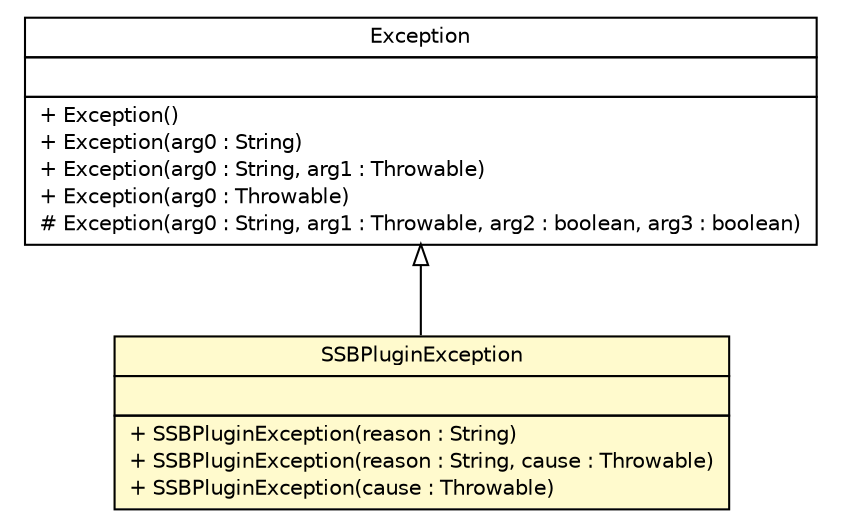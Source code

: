 #!/usr/local/bin/dot
#
# Class diagram 
# Generated by UMLGraph version R5_6 (http://www.umlgraph.org/)
#

digraph G {
	edge [fontname="Helvetica",fontsize=10,labelfontname="Helvetica",labelfontsize=10];
	node [fontname="Helvetica",fontsize=10,shape=plaintext];
	nodesep=0.25;
	ranksep=0.5;
	// sorcer.ssb.browser.api.SSBPluginException
	c387605 [label=<<table title="sorcer.ssb.browser.api.SSBPluginException" border="0" cellborder="1" cellspacing="0" cellpadding="2" port="p" bgcolor="lemonChiffon" href="./SSBPluginException.html">
		<tr><td><table border="0" cellspacing="0" cellpadding="1">
<tr><td align="center" balign="center"> SSBPluginException </td></tr>
		</table></td></tr>
		<tr><td><table border="0" cellspacing="0" cellpadding="1">
<tr><td align="left" balign="left">  </td></tr>
		</table></td></tr>
		<tr><td><table border="0" cellspacing="0" cellpadding="1">
<tr><td align="left" balign="left"> + SSBPluginException(reason : String) </td></tr>
<tr><td align="left" balign="left"> + SSBPluginException(reason : String, cause : Throwable) </td></tr>
<tr><td align="left" balign="left"> + SSBPluginException(cause : Throwable) </td></tr>
		</table></td></tr>
		</table>>, URL="./SSBPluginException.html", fontname="Helvetica", fontcolor="black", fontsize=10.0];
	//sorcer.ssb.browser.api.SSBPluginException extends java.lang.Exception
	c387717:p -> c387605:p [dir=back,arrowtail=empty];
	// java.lang.Exception
	c387717 [label=<<table title="java.lang.Exception" border="0" cellborder="1" cellspacing="0" cellpadding="2" port="p" href="http://docs.oracle.com/javase/7/docs/api/java/lang/Exception.html">
		<tr><td><table border="0" cellspacing="0" cellpadding="1">
<tr><td align="center" balign="center"> Exception </td></tr>
		</table></td></tr>
		<tr><td><table border="0" cellspacing="0" cellpadding="1">
<tr><td align="left" balign="left">  </td></tr>
		</table></td></tr>
		<tr><td><table border="0" cellspacing="0" cellpadding="1">
<tr><td align="left" balign="left"> + Exception() </td></tr>
<tr><td align="left" balign="left"> + Exception(arg0 : String) </td></tr>
<tr><td align="left" balign="left"> + Exception(arg0 : String, arg1 : Throwable) </td></tr>
<tr><td align="left" balign="left"> + Exception(arg0 : Throwable) </td></tr>
<tr><td align="left" balign="left"> # Exception(arg0 : String, arg1 : Throwable, arg2 : boolean, arg3 : boolean) </td></tr>
		</table></td></tr>
		</table>>, URL="http://docs.oracle.com/javase/7/docs/api/java/lang/Exception.html", fontname="Helvetica", fontcolor="black", fontsize=10.0];
}

